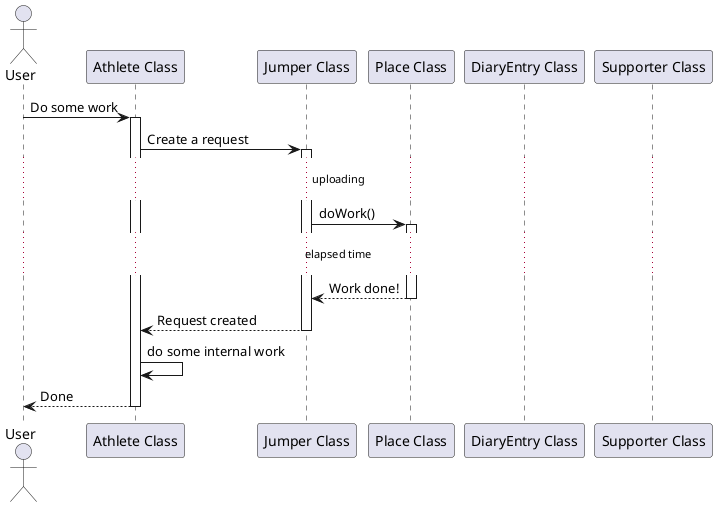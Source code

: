 @startuml

' this diagram is super special and important
' a series of actions for software
' relates class diagram with activity diagram

actor User
participant "Athlete Class" as A
participant "Jumper Class" as B
participant "Place Class" as C
participant "DiaryEntry Class" as D
participant "Supporter Class" as E

User -> A: Do some work
activate A
A -> B: Create a request
activate B

... uploading ...

B -> C: doWork()
activate C

... elapsed time ...

C --> B: Work done!
deactivate C

B --> A: Request created
deactivate B

A -> A: do some internal work

A --> User: Done
deactivate A

@enduml

